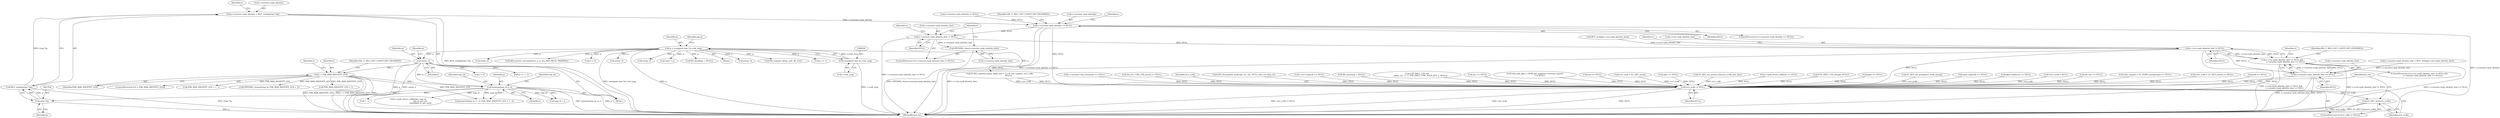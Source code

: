 digraph "0_openssl_3c66a669dfc7b3792f7af0758ea26fe8502ce70c@API" {
"1001696" [label="(Call,s->session->psk_identity = BUF_strdup((char *)p))"];
"1001702" [label="(Call,BUF_strdup((char *)p))"];
"1001703" [label="(Call,(char *)p)"];
"1001600" [label="(Call,memcpy(tmp_id, p, i))"];
"1001566" [label="(Call,n2s(p, i))"];
"1000201" [label="(Call,p = (unsigned char *)s->init_msg)"];
"1000203" [label="(Call,(unsigned char *)s->init_msg)"];
"1001581" [label="(Call,i > PSK_MAX_IDENTITY_LEN)"];
"1001707" [label="(Call,s->session->psk_identity == NULL)"];
"1001720" [label="(Call,s->session->psk_identity_hint != NULL)"];
"1001727" [label="(Call,OPENSSL_free(s->session->psk_identity_hint))"];
"1001747" [label="(Call,s->ctx->psk_identity_hint != NULL)"];
"1001746" [label="(Call,s->ctx->psk_identity_hint != NULL &&\n            s->session->psk_identity_hint == NULL)"];
"1001754" [label="(Call,s->session->psk_identity_hint == NULL)"];
"1002147" [label="(Call,srvr_ecdh != NULL)"];
"1002150" [label="(Call,EC_KEY_free(srvr_ecdh))"];
"1001321" [label="(Call,EC_KEY_set_group(srvr_ecdh, group))"];
"1001747" [label="(Call,s->ctx->psk_identity_hint != NULL)"];
"1000143" [label="(Block,)"];
"1000625" [label="(Call,skey->pkey.dh == NULL)"];
"1000295" [label="(Call,pkey->pkey.rsa == NULL)"];
"1001566" [label="(Call,n2s(p, i))"];
"1000169" [label="(Call,*srvr_ecdh = NULL)"];
"1001713" [label="(Identifier,NULL)"];
"1001592" [label="(Identifier,s)"];
"1000704" [label="(Call,dh_clnt == NULL)"];
"1001544" [label="(Block,)"];
"1001334" [label="(Call,(clnt_ecpoint = EC_POINT_new(group)) == NULL)"];
"1001267" [label="(Call,(srvr_ecdh = EC_KEY_new()) == NULL)"];
"1001567" [label="(Identifier,p)"];
"1002150" [label="(Call,EC_KEY_free(srvr_ecdh))"];
"1000532" [label="(Call,n2s(p, i))"];
"1000203" [label="(Call,(unsigned char *)s->init_msg)"];
"1001568" [label="(Identifier,i)"];
"1001572" [label="(Call,i + 2)"];
"1000209" [label="(Identifier,alg_k)"];
"1001570" [label="(Call,n != i + 2)"];
"1000730" [label="(Call,pub == NULL)"];
"1001730" [label="(Identifier,s)"];
"1001604" [label="(Call,memset(tmp_id + i, 0, PSK_MAX_IDENTITY_LEN + 1 - i))"];
"1002151" [label="(Identifier,srvr_ecdh)"];
"1001894" [label="(Call,s->session->srp_username == NULL)"];
"1001582" [label="(Identifier,i)"];
"1002146" [label="(ControlStructure,if (srvr_ecdh != NULL))"];
"1001754" [label="(Call,s->session->psk_identity_hint == NULL)"];
"1001753" [label="(Identifier,NULL)"];
"1001409" [label="(Call,(bn_ctx = BN_CTX_new()) == NULL)"];
"1001755" [label="(Call,s->session->psk_identity_hint)"];
"1001600" [label="(Call,memcpy(tmp_id, p, i))"];
"1001739" [label="(Call,BUF_strdup(s->ctx->psk_identity_hint))"];
"1002148" [label="(Identifier,srvr_ecdh)"];
"1000740" [label="(Call,DH_compute_key(p, pub, dh_srvr))"];
"1001746" [label="(Call,s->ctx->psk_identity_hint != NULL &&\n            s->session->psk_identity_hint == NULL)"];
"1001705" [label="(Identifier,p)"];
"1001726" [label="(Identifier,NULL)"];
"1001423" [label="(Call,p += 1)"];
"1001064" [label="(Call,EVP_DecryptInit_ex(&ciph_ctx, enc, NULL, kssl_ctx->key, iv))"];
"1001801" [label="(Call,n2s(p, i))"];
"1001583" [label="(Identifier,PSK_MAX_IDENTITY_LEN)"];
"1001727" [label="(Call,OPENSSL_free(s->session->psk_identity_hint))"];
"1000385" [label="(Call,RSA_private_decrypt((int)n, p, p, rsa, RSA_PKCS1_PADDING))"];
"1000575" [label="(Call,p -= 2)"];
"1000649" [label="(Call,s->s3->tmp.dh == NULL)"];
"1001706" [label="(ControlStructure,if (s->session->psk_identity == NULL))"];
"1001769" [label="(Identifier,s)"];
"1001829" [label="(Call,BN_bin2bn(p, i, NULL))"];
"1001605" [label="(Call,tmp_id + i)"];
"1001696" [label="(Call,s->session->psk_identity = BUF_strdup((char *)p))"];
"1001683" [label="(Call,s->session->psk_identity != NULL)"];
"1001603" [label="(Identifier,i)"];
"1001581" [label="(Call,i > PSK_MAX_IDENTITY_LEN)"];
"1001475" [label="(Call,ECDH_compute_key(p, (field_size + 7) / 8, clnt_ecpoint, srvr_ecdh,\n                             NULL))"];
"1001707" [label="(Call,s->session->psk_identity == NULL)"];
"1002097" [label="(Call,EVP_PKEY_CTX_ctrl\n            (pkey_ctx, -1, -1, EVP_PKEY_CTRL_PEER_KEY, 2, NULL))"];
"1001736" [label="(Identifier,s)"];
"1000847" [label="(Call,n2s(p, i))"];
"1001745" [label="(ControlStructure,if (s->ctx->psk_identity_hint != NULL &&\n            s->session->psk_identity_hint == NULL))"];
"1001733" [label="(Call,s->session->psk_identity_hint = BUF_strdup(s->ctx->psk_identity_hint))"];
"1001602" [label="(Identifier,p)"];
"1001053" [label="(Call,enc == NULL)"];
"1002149" [label="(Identifier,NULL)"];
"1001763" [label="(Identifier,SSL_F_SSL3_GET_CLIENT_KEY_EXCHANGE)"];
"1001611" [label="(Call,1 - i)"];
"1001364" [label="(Call,(clnt_pub_pkey = X509_get_pubkey(s->session->peer))\n                 == NULL)"];
"1001580" [label="(ControlStructure,if (i > PSK_MAX_IDENTITY_LEN))"];
"1001721" [label="(Call,s->session->psk_identity_hint)"];
"1000260" [label="(Call,rsa == NULL)"];
"1001760" [label="(Identifier,NULL)"];
"1001703" [label="(Call,(char *)p)"];
"1001716" [label="(Identifier,SSL_F_SSL3_GET_CLIENT_KEY_EXCHANGE)"];
"1001719" [label="(ControlStructure,if (s->session->psk_identity_hint != NULL))"];
"1000330" [label="(Call,n2s(p, i))"];
"1000202" [label="(Identifier,p)"];
"1001702" [label="(Call,BUF_strdup((char *)p))"];
"1000201" [label="(Call,p = (unsigned char *)s->init_msg)"];
"1001757" [label="(Identifier,s)"];
"1001720" [label="(Call,s->session->psk_identity_hint != NULL)"];
"1001601" [label="(Identifier,tmp_id)"];
"1001571" [label="(Identifier,n)"];
"1001268" [label="(Call,srvr_ecdh = EC_KEY_new())"];
"1000205" [label="(Call,s->init_msg)"];
"1001609" [label="(Call,PSK_MAX_IDENTITY_LEN + 1 - i)"];
"1001606" [label="(Identifier,tmp_id)"];
"1000616" [label="(Call,skey == NULL)"];
"1002147" [label="(Call,srvr_ecdh != NULL)"];
"1001325" [label="(Call,EC_KEY_set_private_key(srvr_ecdh, priv_key))"];
"1001728" [label="(Call,s->session->psk_identity_hint)"];
"1001622" [label="(Call,OPENSSL_cleanse(tmp_id, PSK_MAX_IDENTITY_LEN + 1))"];
"1001590" [label="(Call,s->psk_server_callback == NULL)"];
"1001748" [label="(Call,s->ctx->psk_identity_hint)"];
"1001710" [label="(Identifier,s)"];
"1001624" [label="(Call,PSK_MAX_IDENTITY_LEN + 1)"];
"1001586" [label="(Identifier,SSL_F_SSL3_GET_CLIENT_KEY_EXCHANGE)"];
"1002153" [label="(Identifier,bn_ctx)"];
"1002162" [label="(MethodReturn,int)"];
"1001708" [label="(Call,s->session->psk_identity)"];
"1002004" [label="(Call,EVP_PKEY_CTX_new(pk, NULL))"];
"1001697" [label="(Call,s->session->psk_identity)"];
"1000286" [label="(Call,pkey == NULL)"];
"1002055" [label="(Call,start = p)"];
"1001616" [label="(Call,s->psk_server_callback(s, tmp_id,\n                                         psk_or_pre_ms,\n                                         sizeof(psk_or_pre_ms)))"];
"1000725" [label="(Call,BN_bin2bn(p, i, NULL))"];
"1001723" [label="(Identifier,s)"];
"1001696" -> "1001544"  [label="AST: "];
"1001696" -> "1001702"  [label="CFG: "];
"1001697" -> "1001696"  [label="AST: "];
"1001702" -> "1001696"  [label="AST: "];
"1001710" -> "1001696"  [label="CFG: "];
"1001696" -> "1002162"  [label="DDG: BUF_strdup((char *)p)"];
"1001702" -> "1001696"  [label="DDG: (char *)p"];
"1001696" -> "1001707"  [label="DDG: s->session->psk_identity"];
"1001702" -> "1001703"  [label="CFG: "];
"1001703" -> "1001702"  [label="AST: "];
"1001702" -> "1002162"  [label="DDG: (char *)p"];
"1001703" -> "1001702"  [label="DDG: p"];
"1001703" -> "1001705"  [label="CFG: "];
"1001704" -> "1001703"  [label="AST: "];
"1001705" -> "1001703"  [label="AST: "];
"1001703" -> "1002162"  [label="DDG: p"];
"1001600" -> "1001703"  [label="DDG: p"];
"1001600" -> "1001544"  [label="AST: "];
"1001600" -> "1001603"  [label="CFG: "];
"1001601" -> "1001600"  [label="AST: "];
"1001602" -> "1001600"  [label="AST: "];
"1001603" -> "1001600"  [label="AST: "];
"1001606" -> "1001600"  [label="CFG: "];
"1001600" -> "1002162"  [label="DDG: memcpy(tmp_id, p, i)"];
"1001600" -> "1002162"  [label="DDG: p"];
"1001566" -> "1001600"  [label="DDG: p"];
"1001581" -> "1001600"  [label="DDG: i"];
"1001600" -> "1001604"  [label="DDG: tmp_id"];
"1001600" -> "1001604"  [label="DDG: i"];
"1001600" -> "1001605"  [label="DDG: tmp_id"];
"1001600" -> "1001605"  [label="DDG: i"];
"1001600" -> "1001611"  [label="DDG: i"];
"1001600" -> "1001616"  [label="DDG: tmp_id"];
"1001566" -> "1001544"  [label="AST: "];
"1001566" -> "1001568"  [label="CFG: "];
"1001567" -> "1001566"  [label="AST: "];
"1001568" -> "1001566"  [label="AST: "];
"1001571" -> "1001566"  [label="CFG: "];
"1001566" -> "1002162"  [label="DDG: p"];
"1001566" -> "1002162"  [label="DDG: n2s(p, i)"];
"1000201" -> "1001566"  [label="DDG: p"];
"1001566" -> "1001570"  [label="DDG: i"];
"1001566" -> "1001572"  [label="DDG: i"];
"1001566" -> "1001581"  [label="DDG: i"];
"1000201" -> "1000143"  [label="AST: "];
"1000201" -> "1000203"  [label="CFG: "];
"1000202" -> "1000201"  [label="AST: "];
"1000203" -> "1000201"  [label="AST: "];
"1000209" -> "1000201"  [label="CFG: "];
"1000201" -> "1002162"  [label="DDG: (unsigned char *)s->init_msg"];
"1000201" -> "1002162"  [label="DDG: p"];
"1000203" -> "1000201"  [label="DDG: s->init_msg"];
"1000201" -> "1000330"  [label="DDG: p"];
"1000201" -> "1000385"  [label="DDG: p"];
"1000201" -> "1000532"  [label="DDG: p"];
"1000201" -> "1000575"  [label="DDG: p"];
"1000201" -> "1000725"  [label="DDG: p"];
"1000201" -> "1000740"  [label="DDG: p"];
"1000201" -> "1000847"  [label="DDG: p"];
"1000201" -> "1001423"  [label="DDG: p"];
"1000201" -> "1001475"  [label="DDG: p"];
"1000201" -> "1001801"  [label="DDG: p"];
"1000201" -> "1002055"  [label="DDG: p"];
"1000203" -> "1000205"  [label="CFG: "];
"1000204" -> "1000203"  [label="AST: "];
"1000205" -> "1000203"  [label="AST: "];
"1000203" -> "1002162"  [label="DDG: s->init_msg"];
"1001581" -> "1001580"  [label="AST: "];
"1001581" -> "1001583"  [label="CFG: "];
"1001582" -> "1001581"  [label="AST: "];
"1001583" -> "1001581"  [label="AST: "];
"1001586" -> "1001581"  [label="CFG: "];
"1001592" -> "1001581"  [label="CFG: "];
"1001581" -> "1002162"  [label="DDG: i"];
"1001581" -> "1002162"  [label="DDG: PSK_MAX_IDENTITY_LEN"];
"1001581" -> "1002162"  [label="DDG: i > PSK_MAX_IDENTITY_LEN"];
"1001581" -> "1001604"  [label="DDG: PSK_MAX_IDENTITY_LEN"];
"1001581" -> "1001609"  [label="DDG: PSK_MAX_IDENTITY_LEN"];
"1001581" -> "1001622"  [label="DDG: PSK_MAX_IDENTITY_LEN"];
"1001581" -> "1001624"  [label="DDG: PSK_MAX_IDENTITY_LEN"];
"1001707" -> "1001706"  [label="AST: "];
"1001707" -> "1001713"  [label="CFG: "];
"1001708" -> "1001707"  [label="AST: "];
"1001713" -> "1001707"  [label="AST: "];
"1001716" -> "1001707"  [label="CFG: "];
"1001723" -> "1001707"  [label="CFG: "];
"1001707" -> "1002162"  [label="DDG: s->session->psk_identity"];
"1001707" -> "1002162"  [label="DDG: NULL"];
"1001707" -> "1002162"  [label="DDG: s->session->psk_identity == NULL"];
"1001683" -> "1001707"  [label="DDG: NULL"];
"1001707" -> "1001720"  [label="DDG: NULL"];
"1001707" -> "1002147"  [label="DDG: NULL"];
"1001720" -> "1001719"  [label="AST: "];
"1001720" -> "1001726"  [label="CFG: "];
"1001721" -> "1001720"  [label="AST: "];
"1001726" -> "1001720"  [label="AST: "];
"1001730" -> "1001720"  [label="CFG: "];
"1001736" -> "1001720"  [label="CFG: "];
"1001720" -> "1002162"  [label="DDG: s->session->psk_identity_hint != NULL"];
"1001720" -> "1001727"  [label="DDG: s->session->psk_identity_hint"];
"1001720" -> "1001747"  [label="DDG: NULL"];
"1001727" -> "1001719"  [label="AST: "];
"1001727" -> "1001728"  [label="CFG: "];
"1001728" -> "1001727"  [label="AST: "];
"1001736" -> "1001727"  [label="CFG: "];
"1001727" -> "1002162"  [label="DDG: OPENSSL_free(s->session->psk_identity_hint)"];
"1001747" -> "1001746"  [label="AST: "];
"1001747" -> "1001753"  [label="CFG: "];
"1001748" -> "1001747"  [label="AST: "];
"1001753" -> "1001747"  [label="AST: "];
"1001757" -> "1001747"  [label="CFG: "];
"1001746" -> "1001747"  [label="CFG: "];
"1001747" -> "1002162"  [label="DDG: s->ctx->psk_identity_hint"];
"1001747" -> "1002162"  [label="DDG: NULL"];
"1001747" -> "1001746"  [label="DDG: s->ctx->psk_identity_hint"];
"1001747" -> "1001746"  [label="DDG: NULL"];
"1001739" -> "1001747"  [label="DDG: s->ctx->psk_identity_hint"];
"1001747" -> "1001754"  [label="DDG: NULL"];
"1001747" -> "1002147"  [label="DDG: NULL"];
"1001746" -> "1001745"  [label="AST: "];
"1001746" -> "1001754"  [label="CFG: "];
"1001754" -> "1001746"  [label="AST: "];
"1001763" -> "1001746"  [label="CFG: "];
"1001769" -> "1001746"  [label="CFG: "];
"1001746" -> "1002162"  [label="DDG: s->ctx->psk_identity_hint != NULL"];
"1001746" -> "1002162"  [label="DDG: s->session->psk_identity_hint == NULL"];
"1001746" -> "1002162"  [label="DDG: s->ctx->psk_identity_hint != NULL &&\n            s->session->psk_identity_hint == NULL"];
"1001754" -> "1001746"  [label="DDG: s->session->psk_identity_hint"];
"1001754" -> "1001746"  [label="DDG: NULL"];
"1001754" -> "1001760"  [label="CFG: "];
"1001755" -> "1001754"  [label="AST: "];
"1001760" -> "1001754"  [label="AST: "];
"1001754" -> "1002162"  [label="DDG: s->session->psk_identity_hint"];
"1001754" -> "1002162"  [label="DDG: NULL"];
"1001733" -> "1001754"  [label="DDG: s->session->psk_identity_hint"];
"1001754" -> "1002147"  [label="DDG: NULL"];
"1002147" -> "1002146"  [label="AST: "];
"1002147" -> "1002149"  [label="CFG: "];
"1002148" -> "1002147"  [label="AST: "];
"1002149" -> "1002147"  [label="AST: "];
"1002151" -> "1002147"  [label="CFG: "];
"1002153" -> "1002147"  [label="CFG: "];
"1002147" -> "1002162"  [label="DDG: srvr_ecdh != NULL"];
"1002147" -> "1002162"  [label="DDG: srvr_ecdh"];
"1002147" -> "1002162"  [label="DDG: NULL"];
"1001325" -> "1002147"  [label="DDG: srvr_ecdh"];
"1001321" -> "1002147"  [label="DDG: srvr_ecdh"];
"1001475" -> "1002147"  [label="DDG: srvr_ecdh"];
"1001475" -> "1002147"  [label="DDG: NULL"];
"1001268" -> "1002147"  [label="DDG: srvr_ecdh"];
"1000169" -> "1002147"  [label="DDG: srvr_ecdh"];
"1001053" -> "1002147"  [label="DDG: NULL"];
"1000625" -> "1002147"  [label="DDG: NULL"];
"1000295" -> "1002147"  [label="DDG: NULL"];
"1001590" -> "1002147"  [label="DDG: NULL"];
"1000704" -> "1002147"  [label="DDG: NULL"];
"1002004" -> "1002147"  [label="DDG: NULL"];
"1001334" -> "1002147"  [label="DDG: NULL"];
"1001409" -> "1002147"  [label="DDG: NULL"];
"1000616" -> "1002147"  [label="DDG: NULL"];
"1001364" -> "1002147"  [label="DDG: NULL"];
"1001267" -> "1002147"  [label="DDG: NULL"];
"1000260" -> "1002147"  [label="DDG: NULL"];
"1001064" -> "1002147"  [label="DDG: NULL"];
"1000286" -> "1002147"  [label="DDG: NULL"];
"1000649" -> "1002147"  [label="DDG: NULL"];
"1002097" -> "1002147"  [label="DDG: NULL"];
"1001829" -> "1002147"  [label="DDG: NULL"];
"1000730" -> "1002147"  [label="DDG: NULL"];
"1001894" -> "1002147"  [label="DDG: NULL"];
"1002147" -> "1002150"  [label="DDG: srvr_ecdh"];
"1002150" -> "1002146"  [label="AST: "];
"1002150" -> "1002151"  [label="CFG: "];
"1002151" -> "1002150"  [label="AST: "];
"1002153" -> "1002150"  [label="CFG: "];
"1002150" -> "1002162"  [label="DDG: srvr_ecdh"];
"1002150" -> "1002162"  [label="DDG: EC_KEY_free(srvr_ecdh)"];
}
